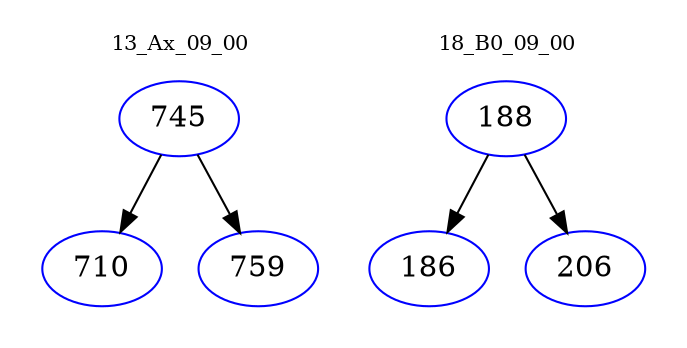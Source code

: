 digraph{
subgraph cluster_0 {
color = white
label = "13_Ax_09_00";
fontsize=10;
T0_745 [label="745", color="blue"]
T0_745 -> T0_710 [color="black"]
T0_710 [label="710", color="blue"]
T0_745 -> T0_759 [color="black"]
T0_759 [label="759", color="blue"]
}
subgraph cluster_1 {
color = white
label = "18_B0_09_00";
fontsize=10;
T1_188 [label="188", color="blue"]
T1_188 -> T1_186 [color="black"]
T1_186 [label="186", color="blue"]
T1_188 -> T1_206 [color="black"]
T1_206 [label="206", color="blue"]
}
}
